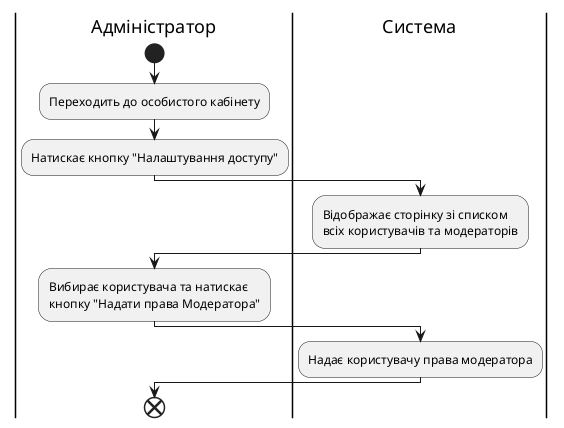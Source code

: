 @startuml

    |Адміністратор|
    start
    :Переходить до особистого кабінету;
    |Адміністратор|
    :Натискає кнопку "Налаштування доступу";
    |Система|
    :Відображає сторінку зі списком \nвсіх користувачів та модераторів;
    |Адміністратор|
    :Вибирає користувача та натискає \nкнопку "Надати права Модератора";
    |Система|
    :Надає користувачу права модератора;    
    |Адміністратор|
    end;
@enduml
